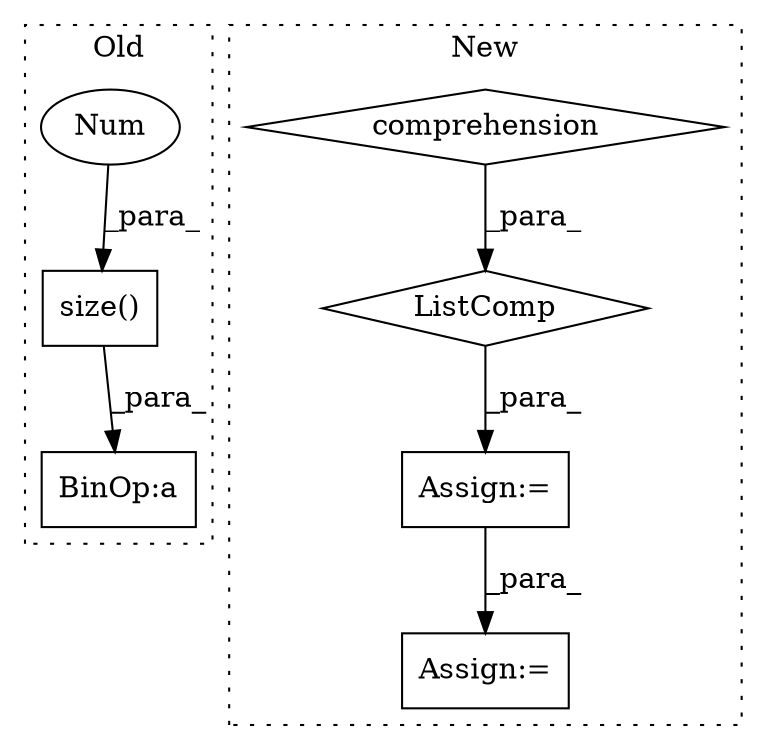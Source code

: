 digraph G {
subgraph cluster0 {
1 [label="size()" a="75" s="369,381" l="10,1" shape="box"];
5 [label="Num" a="76" s="379" l="2" shape="ellipse"];
7 [label="BinOp:a" a="82" s="365" l="3" shape="box"];
label = "Old";
style="dotted";
}
subgraph cluster1 {
2 [label="ListComp" a="106" s="774" l="107" shape="diamond"];
3 [label="comprehension" a="45" s="822" l="3" shape="diamond"];
4 [label="Assign:=" a="68" s="771" l="3" shape="box"];
6 [label="Assign:=" a="68" s="894" l="3" shape="box"];
label = "New";
style="dotted";
}
1 -> 7 [label="_para_"];
2 -> 4 [label="_para_"];
3 -> 2 [label="_para_"];
4 -> 6 [label="_para_"];
5 -> 1 [label="_para_"];
}